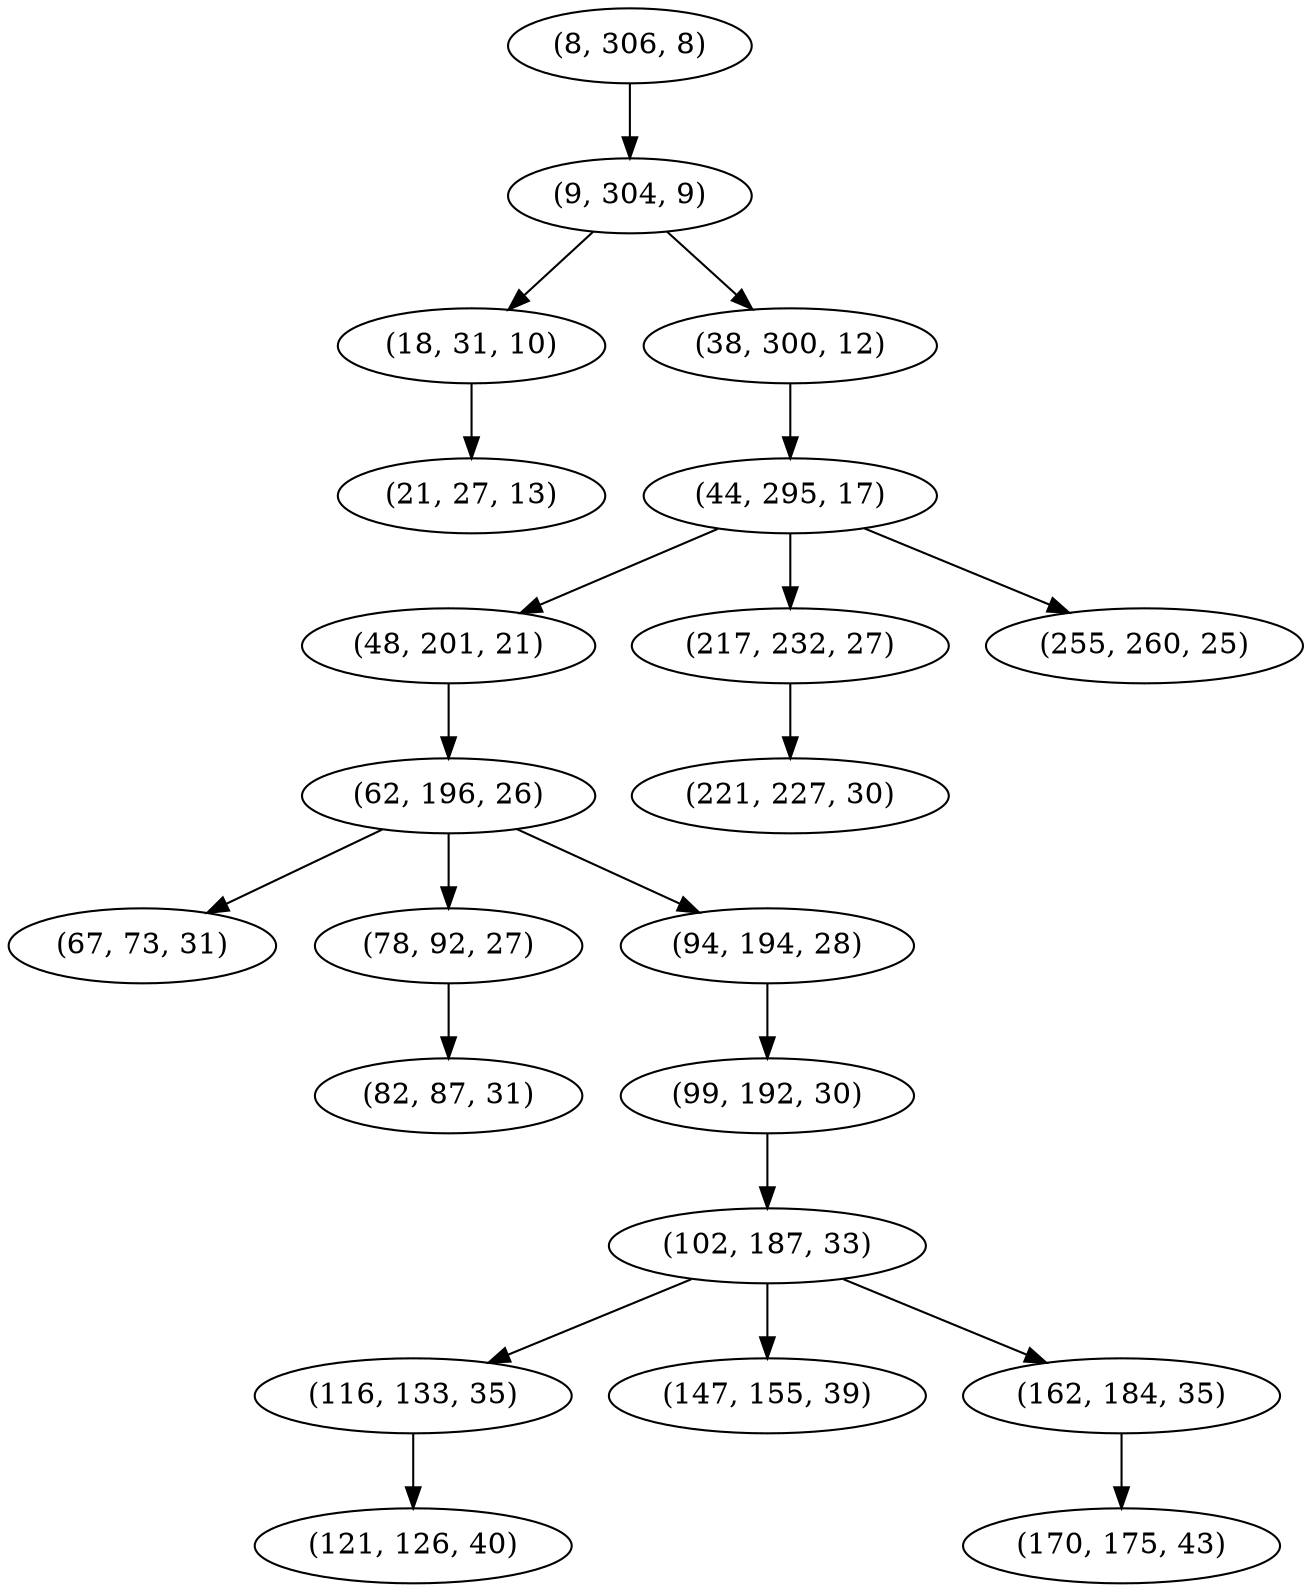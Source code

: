 digraph tree {
    "(8, 306, 8)";
    "(9, 304, 9)";
    "(18, 31, 10)";
    "(21, 27, 13)";
    "(38, 300, 12)";
    "(44, 295, 17)";
    "(48, 201, 21)";
    "(62, 196, 26)";
    "(67, 73, 31)";
    "(78, 92, 27)";
    "(82, 87, 31)";
    "(94, 194, 28)";
    "(99, 192, 30)";
    "(102, 187, 33)";
    "(116, 133, 35)";
    "(121, 126, 40)";
    "(147, 155, 39)";
    "(162, 184, 35)";
    "(170, 175, 43)";
    "(217, 232, 27)";
    "(221, 227, 30)";
    "(255, 260, 25)";
    "(8, 306, 8)" -> "(9, 304, 9)";
    "(9, 304, 9)" -> "(18, 31, 10)";
    "(9, 304, 9)" -> "(38, 300, 12)";
    "(18, 31, 10)" -> "(21, 27, 13)";
    "(38, 300, 12)" -> "(44, 295, 17)";
    "(44, 295, 17)" -> "(48, 201, 21)";
    "(44, 295, 17)" -> "(217, 232, 27)";
    "(44, 295, 17)" -> "(255, 260, 25)";
    "(48, 201, 21)" -> "(62, 196, 26)";
    "(62, 196, 26)" -> "(67, 73, 31)";
    "(62, 196, 26)" -> "(78, 92, 27)";
    "(62, 196, 26)" -> "(94, 194, 28)";
    "(78, 92, 27)" -> "(82, 87, 31)";
    "(94, 194, 28)" -> "(99, 192, 30)";
    "(99, 192, 30)" -> "(102, 187, 33)";
    "(102, 187, 33)" -> "(116, 133, 35)";
    "(102, 187, 33)" -> "(147, 155, 39)";
    "(102, 187, 33)" -> "(162, 184, 35)";
    "(116, 133, 35)" -> "(121, 126, 40)";
    "(162, 184, 35)" -> "(170, 175, 43)";
    "(217, 232, 27)" -> "(221, 227, 30)";
}
